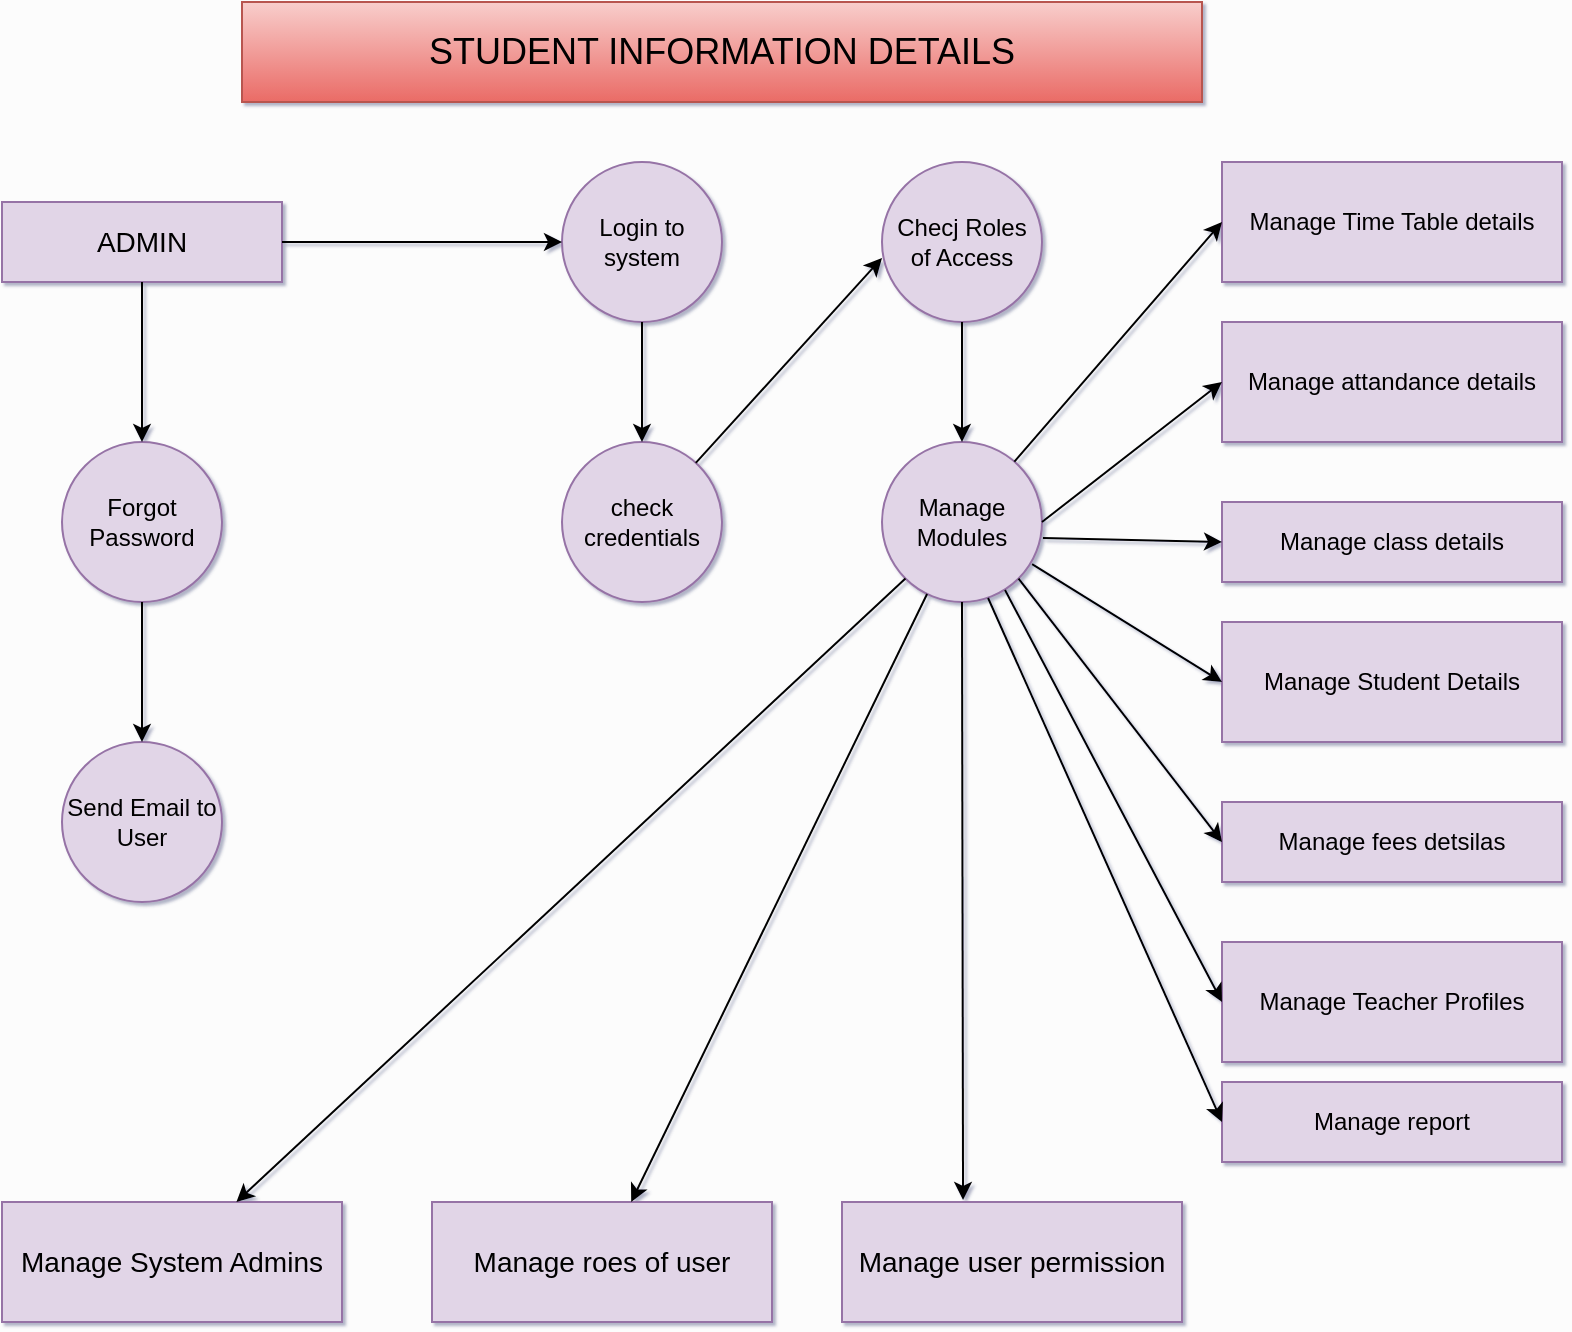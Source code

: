 <mxfile version="28.1.1">
  <diagram name="Page-1" id="t6MLpmKA1-1n50yj4T82">
    <mxGraphModel dx="1106" dy="663" grid="1" gridSize="10" guides="1" tooltips="1" connect="1" arrows="1" fold="1" page="1" pageScale="1" pageWidth="850" pageHeight="1100" background="light-dark(#fcfcfc, #121212)" math="0" shadow="1">
      <root>
        <mxCell id="0" />
        <mxCell id="1" parent="0" />
        <mxCell id="h1Uj_N__7XMIZW6EcSjY-1" value="&lt;font style=&quot;font-size: 18px;&quot;&gt;STUDENT INFORMATION DETAILS&lt;/font&gt;" style="rounded=0;whiteSpace=wrap;html=1;fillColor=#f8cecc;strokeColor=#b85450;gradientColor=#ea6b66;" vertex="1" parent="1">
          <mxGeometry x="160" y="40" width="480" height="50" as="geometry" />
        </mxCell>
        <mxCell id="h1Uj_N__7XMIZW6EcSjY-3" style="edgeStyle=orthogonalEdgeStyle;rounded=0;orthogonalLoop=1;jettySize=auto;html=1;exitX=0.5;exitY=1;exitDx=0;exitDy=0;" edge="1" parent="1" source="h1Uj_N__7XMIZW6EcSjY-1" target="h1Uj_N__7XMIZW6EcSjY-1">
          <mxGeometry relative="1" as="geometry" />
        </mxCell>
        <mxCell id="h1Uj_N__7XMIZW6EcSjY-6" value="&lt;font style=&quot;font-size: 14px;&quot;&gt;ADMIN&lt;/font&gt;" style="rounded=0;whiteSpace=wrap;html=1;fillColor=#e1d5e7;strokeColor=#9673a6;" vertex="1" parent="1">
          <mxGeometry x="40" y="140" width="140" height="40" as="geometry" />
        </mxCell>
        <mxCell id="h1Uj_N__7XMIZW6EcSjY-7" value="Login to system" style="ellipse;whiteSpace=wrap;html=1;aspect=fixed;fillColor=#e1d5e7;strokeColor=#9673a6;rounded=0;" vertex="1" parent="1">
          <mxGeometry x="320" y="120" width="80" height="80" as="geometry" />
        </mxCell>
        <mxCell id="h1Uj_N__7XMIZW6EcSjY-8" value="check credentials" style="ellipse;whiteSpace=wrap;html=1;aspect=fixed;fillColor=#e1d5e7;strokeColor=#9673a6;rounded=0;" vertex="1" parent="1">
          <mxGeometry x="320" y="260" width="80" height="80" as="geometry" />
        </mxCell>
        <mxCell id="h1Uj_N__7XMIZW6EcSjY-9" value="Forgot Password" style="ellipse;whiteSpace=wrap;html=1;aspect=fixed;fillColor=#e1d5e7;strokeColor=#9673a6;rounded=0;" vertex="1" parent="1">
          <mxGeometry x="70" y="260" width="80" height="80" as="geometry" />
        </mxCell>
        <mxCell id="h1Uj_N__7XMIZW6EcSjY-10" value="Send Email to User" style="ellipse;whiteSpace=wrap;html=1;aspect=fixed;fillColor=#e1d5e7;strokeColor=#9673a6;rounded=0;" vertex="1" parent="1">
          <mxGeometry x="70" y="410" width="80" height="80" as="geometry" />
        </mxCell>
        <mxCell id="h1Uj_N__7XMIZW6EcSjY-11" value="Checj Roles of Access" style="ellipse;whiteSpace=wrap;html=1;aspect=fixed;fillColor=#e1d5e7;strokeColor=#9673a6;rounded=0;" vertex="1" parent="1">
          <mxGeometry x="480" y="120" width="80" height="80" as="geometry" />
        </mxCell>
        <mxCell id="h1Uj_N__7XMIZW6EcSjY-12" value="Manage Modules" style="ellipse;whiteSpace=wrap;html=1;aspect=fixed;fillColor=#e1d5e7;strokeColor=#9673a6;rounded=0;" vertex="1" parent="1">
          <mxGeometry x="480" y="260" width="80" height="80" as="geometry" />
        </mxCell>
        <mxCell id="h1Uj_N__7XMIZW6EcSjY-13" value="Manage Time Table details" style="rounded=0;whiteSpace=wrap;html=1;fillColor=#e1d5e7;strokeColor=#9673a6;" vertex="1" parent="1">
          <mxGeometry x="650" y="120" width="170" height="60" as="geometry" />
        </mxCell>
        <mxCell id="h1Uj_N__7XMIZW6EcSjY-14" value="Manage attandance details" style="rounded=0;whiteSpace=wrap;html=1;fillColor=#e1d5e7;strokeColor=#9673a6;" vertex="1" parent="1">
          <mxGeometry x="650" y="200" width="170" height="60" as="geometry" />
        </mxCell>
        <mxCell id="h1Uj_N__7XMIZW6EcSjY-15" value="Manage class details" style="rounded=0;whiteSpace=wrap;html=1;fillColor=#e1d5e7;strokeColor=#9673a6;" vertex="1" parent="1">
          <mxGeometry x="650" y="290" width="170" height="40" as="geometry" />
        </mxCell>
        <mxCell id="h1Uj_N__7XMIZW6EcSjY-16" value="Manage Student Details" style="rounded=0;whiteSpace=wrap;html=1;fillColor=#e1d5e7;strokeColor=#9673a6;" vertex="1" parent="1">
          <mxGeometry x="650" y="350" width="170" height="60" as="geometry" />
        </mxCell>
        <mxCell id="h1Uj_N__7XMIZW6EcSjY-19" value="Manage fees detsilas" style="rounded=0;whiteSpace=wrap;html=1;fillColor=#e1d5e7;strokeColor=#9673a6;" vertex="1" parent="1">
          <mxGeometry x="650" y="440" width="170" height="40" as="geometry" />
        </mxCell>
        <mxCell id="h1Uj_N__7XMIZW6EcSjY-20" value="Manage Teacher Profiles" style="rounded=0;whiteSpace=wrap;html=1;fillColor=#e1d5e7;strokeColor=#9673a6;" vertex="1" parent="1">
          <mxGeometry x="650" y="510" width="170" height="60" as="geometry" />
        </mxCell>
        <mxCell id="h1Uj_N__7XMIZW6EcSjY-21" value="Manage report" style="rounded=0;whiteSpace=wrap;html=1;fillColor=#e1d5e7;strokeColor=#9673a6;" vertex="1" parent="1">
          <mxGeometry x="650" y="580" width="170" height="40" as="geometry" />
        </mxCell>
        <mxCell id="h1Uj_N__7XMIZW6EcSjY-22" value="&lt;font style=&quot;font-size: 14px;&quot;&gt;Manage System Admins&lt;/font&gt;" style="rounded=0;whiteSpace=wrap;html=1;fillColor=#e1d5e7;strokeColor=#9673a6;" vertex="1" parent="1">
          <mxGeometry x="40" y="640" width="170" height="60" as="geometry" />
        </mxCell>
        <mxCell id="h1Uj_N__7XMIZW6EcSjY-23" value="&lt;font style=&quot;font-size: 14px;&quot;&gt;Manage roes of user&lt;/font&gt;" style="rounded=0;whiteSpace=wrap;html=1;fillColor=#e1d5e7;strokeColor=#9673a6;" vertex="1" parent="1">
          <mxGeometry x="255" y="640" width="170" height="60" as="geometry" />
        </mxCell>
        <mxCell id="h1Uj_N__7XMIZW6EcSjY-24" value="&lt;font style=&quot;font-size: 14px;&quot;&gt;Manage user permission&lt;/font&gt;" style="rounded=0;whiteSpace=wrap;html=1;fillColor=#e1d5e7;strokeColor=#9673a6;" vertex="1" parent="1">
          <mxGeometry x="460" y="640" width="170" height="60" as="geometry" />
        </mxCell>
        <mxCell id="h1Uj_N__7XMIZW6EcSjY-25" value="" style="endArrow=classic;html=1;rounded=0;exitX=1;exitY=0.5;exitDx=0;exitDy=0;entryX=0;entryY=0.5;entryDx=0;entryDy=0;" edge="1" parent="1" source="h1Uj_N__7XMIZW6EcSjY-6" target="h1Uj_N__7XMIZW6EcSjY-7">
          <mxGeometry width="50" height="50" relative="1" as="geometry">
            <mxPoint x="220" y="185" as="sourcePoint" />
            <mxPoint x="270" y="135" as="targetPoint" />
          </mxGeometry>
        </mxCell>
        <mxCell id="h1Uj_N__7XMIZW6EcSjY-27" value="" style="endArrow=classic;html=1;rounded=0;entryX=0.5;entryY=0;entryDx=0;entryDy=0;exitX=0.5;exitY=1;exitDx=0;exitDy=0;" edge="1" parent="1" source="h1Uj_N__7XMIZW6EcSjY-7" target="h1Uj_N__7XMIZW6EcSjY-8">
          <mxGeometry width="50" height="50" relative="1" as="geometry">
            <mxPoint x="320" y="240" as="sourcePoint" />
            <mxPoint x="400" y="240" as="targetPoint" />
          </mxGeometry>
        </mxCell>
        <mxCell id="h1Uj_N__7XMIZW6EcSjY-28" value="" style="endArrow=classic;html=1;rounded=0;exitX=0.5;exitY=1;exitDx=0;exitDy=0;entryX=0.5;entryY=0;entryDx=0;entryDy=0;" edge="1" parent="1" source="h1Uj_N__7XMIZW6EcSjY-6" target="h1Uj_N__7XMIZW6EcSjY-9">
          <mxGeometry width="50" height="50" relative="1" as="geometry">
            <mxPoint x="80" y="250" as="sourcePoint" />
            <mxPoint x="130" y="200" as="targetPoint" />
          </mxGeometry>
        </mxCell>
        <mxCell id="h1Uj_N__7XMIZW6EcSjY-29" value="" style="endArrow=classic;html=1;rounded=0;exitX=0.5;exitY=1;exitDx=0;exitDy=0;entryX=0.5;entryY=0;entryDx=0;entryDy=0;" edge="1" parent="1" source="h1Uj_N__7XMIZW6EcSjY-9" target="h1Uj_N__7XMIZW6EcSjY-10">
          <mxGeometry width="50" height="50" relative="1" as="geometry">
            <mxPoint x="85" y="400" as="sourcePoint" />
            <mxPoint x="135" y="350" as="targetPoint" />
          </mxGeometry>
        </mxCell>
        <mxCell id="h1Uj_N__7XMIZW6EcSjY-30" value="" style="endArrow=classic;html=1;rounded=0;entryX=0;entryY=0.6;entryDx=0;entryDy=0;entryPerimeter=0;" edge="1" parent="1" source="h1Uj_N__7XMIZW6EcSjY-8" target="h1Uj_N__7XMIZW6EcSjY-11">
          <mxGeometry width="50" height="50" relative="1" as="geometry">
            <mxPoint x="420" y="250" as="sourcePoint" />
            <mxPoint x="470" y="200" as="targetPoint" />
          </mxGeometry>
        </mxCell>
        <mxCell id="h1Uj_N__7XMIZW6EcSjY-31" value="" style="endArrow=classic;html=1;rounded=0;exitX=0.5;exitY=1;exitDx=0;exitDy=0;entryX=0.5;entryY=0;entryDx=0;entryDy=0;" edge="1" parent="1" source="h1Uj_N__7XMIZW6EcSjY-11" target="h1Uj_N__7XMIZW6EcSjY-12">
          <mxGeometry width="50" height="50" relative="1" as="geometry">
            <mxPoint x="500" y="250" as="sourcePoint" />
            <mxPoint x="550" y="200" as="targetPoint" />
          </mxGeometry>
        </mxCell>
        <mxCell id="h1Uj_N__7XMIZW6EcSjY-32" value="" style="endArrow=classic;html=1;rounded=0;entryX=0;entryY=0.5;entryDx=0;entryDy=0;" edge="1" parent="1" source="h1Uj_N__7XMIZW6EcSjY-12" target="h1Uj_N__7XMIZW6EcSjY-13">
          <mxGeometry width="50" height="50" relative="1" as="geometry">
            <mxPoint x="570" y="240" as="sourcePoint" />
            <mxPoint x="620" y="190" as="targetPoint" />
          </mxGeometry>
        </mxCell>
        <mxCell id="h1Uj_N__7XMIZW6EcSjY-33" value="" style="endArrow=classic;html=1;rounded=0;exitX=1;exitY=0.5;exitDx=0;exitDy=0;entryX=0;entryY=0.5;entryDx=0;entryDy=0;" edge="1" parent="1" source="h1Uj_N__7XMIZW6EcSjY-12" target="h1Uj_N__7XMIZW6EcSjY-14">
          <mxGeometry width="50" height="50" relative="1" as="geometry">
            <mxPoint x="580" y="290" as="sourcePoint" />
            <mxPoint x="630" y="240" as="targetPoint" />
          </mxGeometry>
        </mxCell>
        <mxCell id="h1Uj_N__7XMIZW6EcSjY-34" value="" style="endArrow=classic;html=1;rounded=0;exitX=1.006;exitY=0.6;exitDx=0;exitDy=0;exitPerimeter=0;entryX=0;entryY=0.5;entryDx=0;entryDy=0;" edge="1" parent="1" source="h1Uj_N__7XMIZW6EcSjY-12" target="h1Uj_N__7XMIZW6EcSjY-15">
          <mxGeometry width="50" height="50" relative="1" as="geometry">
            <mxPoint x="590" y="340" as="sourcePoint" />
            <mxPoint x="640" y="290" as="targetPoint" />
          </mxGeometry>
        </mxCell>
        <mxCell id="h1Uj_N__7XMIZW6EcSjY-35" value="" style="endArrow=classic;html=1;rounded=0;exitX=0.938;exitY=0.763;exitDx=0;exitDy=0;exitPerimeter=0;entryX=0;entryY=0.5;entryDx=0;entryDy=0;" edge="1" parent="1" source="h1Uj_N__7XMIZW6EcSjY-12" target="h1Uj_N__7XMIZW6EcSjY-16">
          <mxGeometry width="50" height="50" relative="1" as="geometry">
            <mxPoint x="440" y="450" as="sourcePoint" />
            <mxPoint x="490" y="400" as="targetPoint" />
          </mxGeometry>
        </mxCell>
        <mxCell id="h1Uj_N__7XMIZW6EcSjY-36" value="" style="endArrow=classic;html=1;rounded=0;exitX=1;exitY=1;exitDx=0;exitDy=0;entryX=0;entryY=0.5;entryDx=0;entryDy=0;" edge="1" parent="1" source="h1Uj_N__7XMIZW6EcSjY-12" target="h1Uj_N__7XMIZW6EcSjY-19">
          <mxGeometry width="50" height="50" relative="1" as="geometry">
            <mxPoint x="580" y="490" as="sourcePoint" />
            <mxPoint x="630" y="440" as="targetPoint" />
          </mxGeometry>
        </mxCell>
        <mxCell id="h1Uj_N__7XMIZW6EcSjY-37" value="" style="endArrow=classic;html=1;rounded=0;exitX=0.769;exitY=0.925;exitDx=0;exitDy=0;exitPerimeter=0;entryX=0;entryY=0.5;entryDx=0;entryDy=0;" edge="1" parent="1" source="h1Uj_N__7XMIZW6EcSjY-12" target="h1Uj_N__7XMIZW6EcSjY-20">
          <mxGeometry width="50" height="50" relative="1" as="geometry">
            <mxPoint x="540" y="350" as="sourcePoint" />
            <mxPoint x="590" y="390" as="targetPoint" />
          </mxGeometry>
        </mxCell>
        <mxCell id="h1Uj_N__7XMIZW6EcSjY-38" value="" style="endArrow=classic;html=1;rounded=0;exitX=0.663;exitY=0.975;exitDx=0;exitDy=0;exitPerimeter=0;entryX=0;entryY=0.5;entryDx=0;entryDy=0;" edge="1" parent="1" source="h1Uj_N__7XMIZW6EcSjY-12" target="h1Uj_N__7XMIZW6EcSjY-21">
          <mxGeometry width="50" height="50" relative="1" as="geometry">
            <mxPoint x="540" y="480" as="sourcePoint" />
            <mxPoint x="590" y="430" as="targetPoint" />
          </mxGeometry>
        </mxCell>
        <mxCell id="h1Uj_N__7XMIZW6EcSjY-39" value="" style="endArrow=classic;html=1;rounded=0;exitX=0.5;exitY=1;exitDx=0;exitDy=0;entryX=0.356;entryY=-0.017;entryDx=0;entryDy=0;entryPerimeter=0;" edge="1" parent="1" source="h1Uj_N__7XMIZW6EcSjY-12" target="h1Uj_N__7XMIZW6EcSjY-24">
          <mxGeometry width="50" height="50" relative="1" as="geometry">
            <mxPoint x="440" y="450" as="sourcePoint" />
            <mxPoint x="490" y="400" as="targetPoint" />
          </mxGeometry>
        </mxCell>
        <mxCell id="h1Uj_N__7XMIZW6EcSjY-40" value="" style="endArrow=classic;html=1;rounded=0;" edge="1" parent="1" source="h1Uj_N__7XMIZW6EcSjY-12" target="h1Uj_N__7XMIZW6EcSjY-23">
          <mxGeometry width="50" height="50" relative="1" as="geometry">
            <mxPoint x="520" y="340" as="sourcePoint" />
            <mxPoint x="490" y="400" as="targetPoint" />
          </mxGeometry>
        </mxCell>
        <mxCell id="h1Uj_N__7XMIZW6EcSjY-41" value="" style="endArrow=classic;html=1;rounded=0;exitX=0;exitY=1;exitDx=0;exitDy=0;" edge="1" parent="1" source="h1Uj_N__7XMIZW6EcSjY-12" target="h1Uj_N__7XMIZW6EcSjY-22">
          <mxGeometry width="50" height="50" relative="1" as="geometry">
            <mxPoint x="440" y="450" as="sourcePoint" />
            <mxPoint x="490" y="400" as="targetPoint" />
          </mxGeometry>
        </mxCell>
      </root>
    </mxGraphModel>
  </diagram>
</mxfile>

